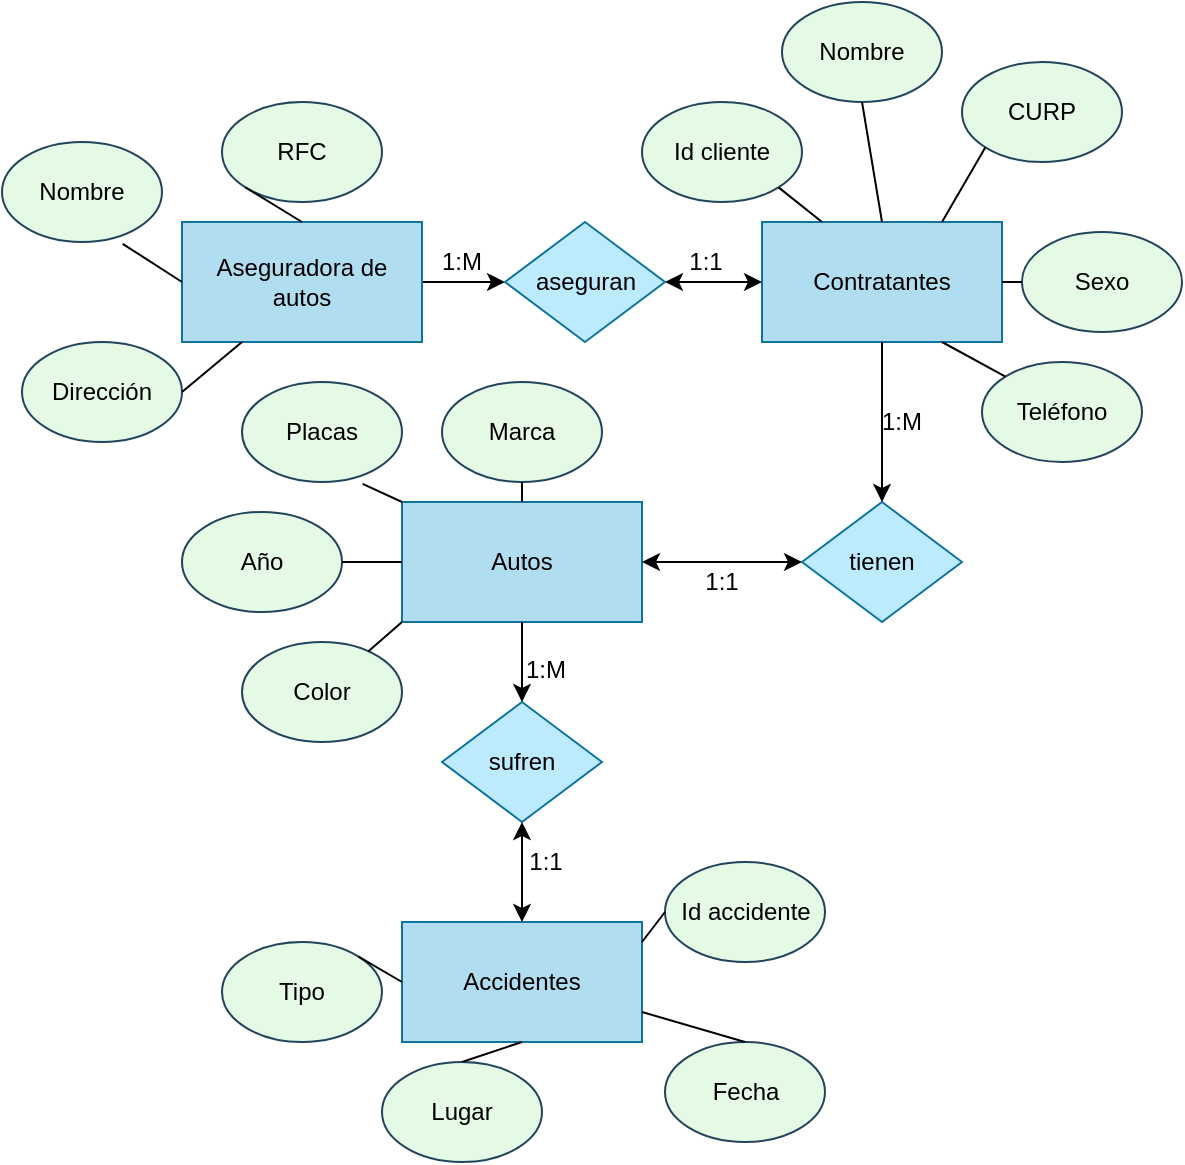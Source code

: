 <mxfile version="14.8.4" type="github">
  <diagram id="aG1ec5TokzoATQdfZ7hz" name="Page-1">
    <mxGraphModel dx="1209" dy="671" grid="1" gridSize="10" guides="1" tooltips="1" connect="1" arrows="1" fold="1" page="1" pageScale="1" pageWidth="583" pageHeight="827" math="0" shadow="0">
      <root>
        <mxCell id="0" />
        <mxCell id="1" parent="0" />
        <mxCell id="KDo_k73m9y_OoICIJDoo-9" value="" style="edgeStyle=orthogonalEdgeStyle;rounded=0;orthogonalLoop=1;jettySize=auto;html=1;" edge="1" parent="1" source="KDo_k73m9y_OoICIJDoo-1" target="KDo_k73m9y_OoICIJDoo-5">
          <mxGeometry relative="1" as="geometry" />
        </mxCell>
        <mxCell id="KDo_k73m9y_OoICIJDoo-1" value="Aseguradora de autos" style="rounded=0;whiteSpace=wrap;html=1;fillColor=#b1ddf0;strokeColor=#10739e;" vertex="1" parent="1">
          <mxGeometry x="90" y="190" width="120" height="60" as="geometry" />
        </mxCell>
        <mxCell id="KDo_k73m9y_OoICIJDoo-2" value="Contratantes" style="rounded=0;whiteSpace=wrap;html=1;fillColor=#b1ddf0;strokeColor=#10739e;" vertex="1" parent="1">
          <mxGeometry x="380" y="190" width="120" height="60" as="geometry" />
        </mxCell>
        <mxCell id="KDo_k73m9y_OoICIJDoo-3" value="Autos" style="rounded=0;whiteSpace=wrap;html=1;fillColor=#b1ddf0;strokeColor=#10739e;" vertex="1" parent="1">
          <mxGeometry x="200" y="330" width="120" height="60" as="geometry" />
        </mxCell>
        <mxCell id="KDo_k73m9y_OoICIJDoo-4" value="Accidentes" style="rounded=0;whiteSpace=wrap;html=1;fillColor=#b1ddf0;strokeColor=#10739e;" vertex="1" parent="1">
          <mxGeometry x="200" y="540" width="120" height="60" as="geometry" />
        </mxCell>
        <mxCell id="KDo_k73m9y_OoICIJDoo-5" value="aseguran" style="rhombus;whiteSpace=wrap;html=1;strokeColor=#10739e;fillColor=#BCEBFF;" vertex="1" parent="1">
          <mxGeometry x="251.5" y="190" width="80" height="60" as="geometry" />
        </mxCell>
        <mxCell id="KDo_k73m9y_OoICIJDoo-7" value="sufren" style="rhombus;whiteSpace=wrap;html=1;strokeColor=#10739e;fillColor=#BCEBFF;" vertex="1" parent="1">
          <mxGeometry x="220" y="430" width="80" height="60" as="geometry" />
        </mxCell>
        <mxCell id="KDo_k73m9y_OoICIJDoo-8" value="tienen" style="rhombus;whiteSpace=wrap;html=1;strokeColor=#10739e;fillColor=#BCEBFF;" vertex="1" parent="1">
          <mxGeometry x="400" y="330" width="80" height="60" as="geometry" />
        </mxCell>
        <mxCell id="KDo_k73m9y_OoICIJDoo-10" value="" style="endArrow=classic;startArrow=classic;html=1;entryX=0;entryY=0.5;entryDx=0;entryDy=0;exitX=1;exitY=0.5;exitDx=0;exitDy=0;" edge="1" parent="1" source="KDo_k73m9y_OoICIJDoo-5" target="KDo_k73m9y_OoICIJDoo-2">
          <mxGeometry width="50" height="50" relative="1" as="geometry">
            <mxPoint x="270" y="360" as="sourcePoint" />
            <mxPoint x="320" y="310" as="targetPoint" />
          </mxGeometry>
        </mxCell>
        <mxCell id="KDo_k73m9y_OoICIJDoo-11" value="" style="endArrow=classic;html=1;entryX=0.5;entryY=0;entryDx=0;entryDy=0;" edge="1" parent="1" source="KDo_k73m9y_OoICIJDoo-2" target="KDo_k73m9y_OoICIJDoo-8">
          <mxGeometry width="50" height="50" relative="1" as="geometry">
            <mxPoint x="270" y="360" as="sourcePoint" />
            <mxPoint x="440" y="300" as="targetPoint" />
          </mxGeometry>
        </mxCell>
        <mxCell id="KDo_k73m9y_OoICIJDoo-12" value="" style="endArrow=classic;startArrow=classic;html=1;entryX=0;entryY=0.5;entryDx=0;entryDy=0;exitX=1;exitY=0.5;exitDx=0;exitDy=0;" edge="1" parent="1" source="KDo_k73m9y_OoICIJDoo-3" target="KDo_k73m9y_OoICIJDoo-8">
          <mxGeometry width="50" height="50" relative="1" as="geometry">
            <mxPoint x="341.5" y="230" as="sourcePoint" />
            <mxPoint x="390" y="230" as="targetPoint" />
          </mxGeometry>
        </mxCell>
        <mxCell id="KDo_k73m9y_OoICIJDoo-13" value="" style="endArrow=classic;html=1;exitX=0.5;exitY=1;exitDx=0;exitDy=0;entryX=0.5;entryY=0;entryDx=0;entryDy=0;" edge="1" parent="1" source="KDo_k73m9y_OoICIJDoo-3" target="KDo_k73m9y_OoICIJDoo-7">
          <mxGeometry width="50" height="50" relative="1" as="geometry">
            <mxPoint x="270" y="360" as="sourcePoint" />
            <mxPoint x="272" y="430" as="targetPoint" />
          </mxGeometry>
        </mxCell>
        <mxCell id="KDo_k73m9y_OoICIJDoo-14" value="" style="endArrow=classic;startArrow=classic;html=1;exitX=0.5;exitY=1;exitDx=0;exitDy=0;" edge="1" parent="1" source="KDo_k73m9y_OoICIJDoo-7" target="KDo_k73m9y_OoICIJDoo-4">
          <mxGeometry width="50" height="50" relative="1" as="geometry">
            <mxPoint x="270" y="360" as="sourcePoint" />
            <mxPoint x="320" y="310" as="targetPoint" />
          </mxGeometry>
        </mxCell>
        <mxCell id="KDo_k73m9y_OoICIJDoo-16" value="1:M" style="text;html=1;strokeColor=none;fillColor=none;align=center;verticalAlign=middle;whiteSpace=wrap;rounded=0;" vertex="1" parent="1">
          <mxGeometry x="210" y="200" width="40" height="20" as="geometry" />
        </mxCell>
        <mxCell id="KDo_k73m9y_OoICIJDoo-17" value="1:M" style="text;html=1;strokeColor=none;fillColor=none;align=center;verticalAlign=middle;whiteSpace=wrap;rounded=0;" vertex="1" parent="1">
          <mxGeometry x="252" y="403.5" width="40" height="20" as="geometry" />
        </mxCell>
        <mxCell id="KDo_k73m9y_OoICIJDoo-18" value="1:M" style="text;html=1;strokeColor=none;fillColor=none;align=center;verticalAlign=middle;whiteSpace=wrap;rounded=0;" vertex="1" parent="1">
          <mxGeometry x="430" y="280" width="40" height="20" as="geometry" />
        </mxCell>
        <mxCell id="KDo_k73m9y_OoICIJDoo-19" value="1:1" style="text;html=1;strokeColor=none;fillColor=none;align=center;verticalAlign=middle;whiteSpace=wrap;rounded=0;" vertex="1" parent="1">
          <mxGeometry x="331.5" y="200" width="40" height="20" as="geometry" />
        </mxCell>
        <mxCell id="KDo_k73m9y_OoICIJDoo-21" value="1:1" style="text;html=1;strokeColor=none;fillColor=none;align=center;verticalAlign=middle;whiteSpace=wrap;rounded=0;" vertex="1" parent="1">
          <mxGeometry x="252" y="500" width="40" height="20" as="geometry" />
        </mxCell>
        <mxCell id="KDo_k73m9y_OoICIJDoo-22" value="1:1" style="text;html=1;strokeColor=none;fillColor=none;align=center;verticalAlign=middle;whiteSpace=wrap;rounded=0;" vertex="1" parent="1">
          <mxGeometry x="340" y="360" width="40" height="20" as="geometry" />
        </mxCell>
        <mxCell id="KDo_k73m9y_OoICIJDoo-23" value="Nombre" style="ellipse;whiteSpace=wrap;html=1;strokeColor=#23445d;fillColor=#E5FAE4;" vertex="1" parent="1">
          <mxGeometry y="150" width="80" height="50" as="geometry" />
        </mxCell>
        <mxCell id="KDo_k73m9y_OoICIJDoo-24" value="RFC" style="ellipse;whiteSpace=wrap;html=1;strokeColor=#23445d;fillColor=#E5FAE4;" vertex="1" parent="1">
          <mxGeometry x="110" y="130" width="80" height="50" as="geometry" />
        </mxCell>
        <mxCell id="KDo_k73m9y_OoICIJDoo-26" value="Dirección" style="ellipse;whiteSpace=wrap;html=1;strokeColor=#23445d;fillColor=#E5FAE4;" vertex="1" parent="1">
          <mxGeometry x="10" y="250" width="80" height="50" as="geometry" />
        </mxCell>
        <mxCell id="KDo_k73m9y_OoICIJDoo-27" value="" style="endArrow=none;html=1;entryX=0.25;entryY=1;entryDx=0;entryDy=0;exitX=1;exitY=0.5;exitDx=0;exitDy=0;" edge="1" parent="1" source="KDo_k73m9y_OoICIJDoo-26" target="KDo_k73m9y_OoICIJDoo-1">
          <mxGeometry width="50" height="50" relative="1" as="geometry">
            <mxPoint x="270" y="360" as="sourcePoint" />
            <mxPoint x="320" y="310" as="targetPoint" />
          </mxGeometry>
        </mxCell>
        <mxCell id="KDo_k73m9y_OoICIJDoo-28" value="" style="endArrow=none;html=1;entryX=0.754;entryY=1.018;entryDx=0;entryDy=0;entryPerimeter=0;exitX=0;exitY=0.5;exitDx=0;exitDy=0;" edge="1" parent="1" source="KDo_k73m9y_OoICIJDoo-1" target="KDo_k73m9y_OoICIJDoo-23">
          <mxGeometry width="50" height="50" relative="1" as="geometry">
            <mxPoint x="270" y="360" as="sourcePoint" />
            <mxPoint x="320" y="310" as="targetPoint" />
          </mxGeometry>
        </mxCell>
        <mxCell id="KDo_k73m9y_OoICIJDoo-29" value="" style="endArrow=none;html=1;entryX=0;entryY=1;entryDx=0;entryDy=0;exitX=0.5;exitY=0;exitDx=0;exitDy=0;" edge="1" parent="1" source="KDo_k73m9y_OoICIJDoo-1" target="KDo_k73m9y_OoICIJDoo-24">
          <mxGeometry width="50" height="50" relative="1" as="geometry">
            <mxPoint x="270" y="360" as="sourcePoint" />
            <mxPoint x="320" y="310" as="targetPoint" />
          </mxGeometry>
        </mxCell>
        <mxCell id="KDo_k73m9y_OoICIJDoo-30" value="Id cliente" style="ellipse;whiteSpace=wrap;html=1;strokeColor=#23445d;fillColor=#E5FAE4;" vertex="1" parent="1">
          <mxGeometry x="320" y="130" width="80" height="50" as="geometry" />
        </mxCell>
        <mxCell id="KDo_k73m9y_OoICIJDoo-31" value="Nombre" style="ellipse;whiteSpace=wrap;html=1;strokeColor=#23445d;fillColor=#E5FAE4;" vertex="1" parent="1">
          <mxGeometry x="390" y="80" width="80" height="50" as="geometry" />
        </mxCell>
        <mxCell id="KDo_k73m9y_OoICIJDoo-32" value="CURP" style="ellipse;whiteSpace=wrap;html=1;strokeColor=#23445d;fillColor=#E5FAE4;" vertex="1" parent="1">
          <mxGeometry x="480" y="110" width="80" height="50" as="geometry" />
        </mxCell>
        <mxCell id="KDo_k73m9y_OoICIJDoo-33" value="Teléfono" style="ellipse;whiteSpace=wrap;html=1;strokeColor=#23445d;fillColor=#E5FAE4;" vertex="1" parent="1">
          <mxGeometry x="490" y="260" width="80" height="50" as="geometry" />
        </mxCell>
        <mxCell id="KDo_k73m9y_OoICIJDoo-34" value="Sexo" style="ellipse;whiteSpace=wrap;html=1;strokeColor=#23445d;fillColor=#E5FAE4;" vertex="1" parent="1">
          <mxGeometry x="510" y="195" width="80" height="50" as="geometry" />
        </mxCell>
        <mxCell id="KDo_k73m9y_OoICIJDoo-35" value="Placas" style="ellipse;whiteSpace=wrap;html=1;strokeColor=#23445d;fillColor=#E5FAE4;" vertex="1" parent="1">
          <mxGeometry x="120" y="270" width="80" height="50" as="geometry" />
        </mxCell>
        <mxCell id="KDo_k73m9y_OoICIJDoo-36" value="Marca" style="ellipse;whiteSpace=wrap;html=1;strokeColor=#23445d;fillColor=#E5FAE4;" vertex="1" parent="1">
          <mxGeometry x="220" y="270" width="80" height="50" as="geometry" />
        </mxCell>
        <mxCell id="KDo_k73m9y_OoICIJDoo-37" value="Año" style="ellipse;whiteSpace=wrap;html=1;strokeColor=#23445d;fillColor=#E5FAE4;" vertex="1" parent="1">
          <mxGeometry x="90" y="335" width="80" height="50" as="geometry" />
        </mxCell>
        <mxCell id="KDo_k73m9y_OoICIJDoo-38" value="Color" style="ellipse;whiteSpace=wrap;html=1;strokeColor=#23445d;fillColor=#E5FAE4;" vertex="1" parent="1">
          <mxGeometry x="120" y="400" width="80" height="50" as="geometry" />
        </mxCell>
        <mxCell id="KDo_k73m9y_OoICIJDoo-39" value="Id accidente" style="ellipse;whiteSpace=wrap;html=1;strokeColor=#23445d;fillColor=#E5FAE4;" vertex="1" parent="1">
          <mxGeometry x="331.5" y="510" width="80" height="50" as="geometry" />
        </mxCell>
        <mxCell id="KDo_k73m9y_OoICIJDoo-40" value="Fecha" style="ellipse;whiteSpace=wrap;html=1;strokeColor=#23445d;fillColor=#E5FAE4;" vertex="1" parent="1">
          <mxGeometry x="331.5" y="600" width="80" height="50" as="geometry" />
        </mxCell>
        <mxCell id="KDo_k73m9y_OoICIJDoo-41" value="Lugar" style="ellipse;whiteSpace=wrap;html=1;strokeColor=#23445d;fillColor=#E5FAE4;" vertex="1" parent="1">
          <mxGeometry x="190" y="610" width="80" height="50" as="geometry" />
        </mxCell>
        <mxCell id="KDo_k73m9y_OoICIJDoo-42" value="Tipo" style="ellipse;whiteSpace=wrap;html=1;strokeColor=#23445d;fillColor=#E5FAE4;" vertex="1" parent="1">
          <mxGeometry x="110" y="550" width="80" height="50" as="geometry" />
        </mxCell>
        <mxCell id="KDo_k73m9y_OoICIJDoo-43" value="" style="endArrow=none;html=1;entryX=0.754;entryY=1.018;entryDx=0;entryDy=0;entryPerimeter=0;exitX=0;exitY=0;exitDx=0;exitDy=0;" edge="1" parent="1" source="KDo_k73m9y_OoICIJDoo-3" target="KDo_k73m9y_OoICIJDoo-35">
          <mxGeometry width="50" height="50" relative="1" as="geometry">
            <mxPoint x="270" y="360" as="sourcePoint" />
            <mxPoint x="320" y="310" as="targetPoint" />
          </mxGeometry>
        </mxCell>
        <mxCell id="KDo_k73m9y_OoICIJDoo-44" value="" style="endArrow=none;html=1;entryX=1;entryY=0.5;entryDx=0;entryDy=0;exitX=0;exitY=0.5;exitDx=0;exitDy=0;" edge="1" parent="1" source="KDo_k73m9y_OoICIJDoo-3" target="KDo_k73m9y_OoICIJDoo-37">
          <mxGeometry width="50" height="50" relative="1" as="geometry">
            <mxPoint x="340" y="450" as="sourcePoint" />
            <mxPoint x="396.5" y="403.5" as="targetPoint" />
          </mxGeometry>
        </mxCell>
        <mxCell id="KDo_k73m9y_OoICIJDoo-45" value="" style="endArrow=none;html=1;entryX=0.5;entryY=0;entryDx=0;entryDy=0;exitX=0.5;exitY=1;exitDx=0;exitDy=0;" edge="1" parent="1" source="KDo_k73m9y_OoICIJDoo-36" target="KDo_k73m9y_OoICIJDoo-3">
          <mxGeometry width="50" height="50" relative="1" as="geometry">
            <mxPoint x="270" y="360" as="sourcePoint" />
            <mxPoint x="320" y="310" as="targetPoint" />
          </mxGeometry>
        </mxCell>
        <mxCell id="KDo_k73m9y_OoICIJDoo-46" value="" style="endArrow=none;html=1;entryX=0;entryY=0;entryDx=0;entryDy=0;exitX=0.75;exitY=1;exitDx=0;exitDy=0;" edge="1" parent="1" source="KDo_k73m9y_OoICIJDoo-2" target="KDo_k73m9y_OoICIJDoo-33">
          <mxGeometry width="50" height="50" relative="1" as="geometry">
            <mxPoint x="270" y="360" as="sourcePoint" />
            <mxPoint x="320" y="310" as="targetPoint" />
          </mxGeometry>
        </mxCell>
        <mxCell id="KDo_k73m9y_OoICIJDoo-47" value="" style="endArrow=none;html=1;entryX=1;entryY=0.5;entryDx=0;entryDy=0;exitX=0;exitY=0.5;exitDx=0;exitDy=0;" edge="1" parent="1" source="KDo_k73m9y_OoICIJDoo-34" target="KDo_k73m9y_OoICIJDoo-2">
          <mxGeometry width="50" height="50" relative="1" as="geometry">
            <mxPoint x="270" y="360" as="sourcePoint" />
            <mxPoint x="320" y="310" as="targetPoint" />
          </mxGeometry>
        </mxCell>
        <mxCell id="KDo_k73m9y_OoICIJDoo-48" value="" style="endArrow=none;html=1;entryX=0.75;entryY=0;entryDx=0;entryDy=0;exitX=0;exitY=1;exitDx=0;exitDy=0;" edge="1" parent="1" source="KDo_k73m9y_OoICIJDoo-32" target="KDo_k73m9y_OoICIJDoo-2">
          <mxGeometry width="50" height="50" relative="1" as="geometry">
            <mxPoint x="270" y="360" as="sourcePoint" />
            <mxPoint x="320" y="310" as="targetPoint" />
          </mxGeometry>
        </mxCell>
        <mxCell id="KDo_k73m9y_OoICIJDoo-49" value="" style="endArrow=none;html=1;entryX=0.5;entryY=0;entryDx=0;entryDy=0;exitX=0.5;exitY=1;exitDx=0;exitDy=0;" edge="1" parent="1" source="KDo_k73m9y_OoICIJDoo-31" target="KDo_k73m9y_OoICIJDoo-2">
          <mxGeometry width="50" height="50" relative="1" as="geometry">
            <mxPoint x="270" y="360" as="sourcePoint" />
            <mxPoint x="320" y="310" as="targetPoint" />
          </mxGeometry>
        </mxCell>
        <mxCell id="KDo_k73m9y_OoICIJDoo-50" value="" style="endArrow=none;html=1;entryX=0.25;entryY=0;entryDx=0;entryDy=0;exitX=1;exitY=1;exitDx=0;exitDy=0;" edge="1" parent="1" source="KDo_k73m9y_OoICIJDoo-30" target="KDo_k73m9y_OoICIJDoo-2">
          <mxGeometry width="50" height="50" relative="1" as="geometry">
            <mxPoint x="270" y="360" as="sourcePoint" />
            <mxPoint x="320" y="310" as="targetPoint" />
          </mxGeometry>
        </mxCell>
        <mxCell id="KDo_k73m9y_OoICIJDoo-52" value="" style="endArrow=none;html=1;exitX=0;exitY=0.5;exitDx=0;exitDy=0;" edge="1" parent="1" source="KDo_k73m9y_OoICIJDoo-39">
          <mxGeometry width="50" height="50" relative="1" as="geometry">
            <mxPoint x="270" y="360" as="sourcePoint" />
            <mxPoint x="320" y="550" as="targetPoint" />
          </mxGeometry>
        </mxCell>
        <mxCell id="KDo_k73m9y_OoICIJDoo-53" value="" style="endArrow=none;html=1;entryX=1;entryY=0.75;entryDx=0;entryDy=0;exitX=0.5;exitY=0;exitDx=0;exitDy=0;" edge="1" parent="1" source="KDo_k73m9y_OoICIJDoo-40" target="KDo_k73m9y_OoICIJDoo-4">
          <mxGeometry width="50" height="50" relative="1" as="geometry">
            <mxPoint x="270" y="360" as="sourcePoint" />
            <mxPoint x="320" y="310" as="targetPoint" />
          </mxGeometry>
        </mxCell>
        <mxCell id="KDo_k73m9y_OoICIJDoo-54" value="" style="endArrow=none;html=1;entryX=0.5;entryY=0;entryDx=0;entryDy=0;exitX=0.5;exitY=1;exitDx=0;exitDy=0;" edge="1" parent="1" source="KDo_k73m9y_OoICIJDoo-4" target="KDo_k73m9y_OoICIJDoo-41">
          <mxGeometry width="50" height="50" relative="1" as="geometry">
            <mxPoint x="270" y="360" as="sourcePoint" />
            <mxPoint x="320" y="310" as="targetPoint" />
          </mxGeometry>
        </mxCell>
        <mxCell id="KDo_k73m9y_OoICIJDoo-55" value="" style="endArrow=none;html=1;entryX=1;entryY=0;entryDx=0;entryDy=0;exitX=0;exitY=0.5;exitDx=0;exitDy=0;" edge="1" parent="1" source="KDo_k73m9y_OoICIJDoo-4" target="KDo_k73m9y_OoICIJDoo-42">
          <mxGeometry width="50" height="50" relative="1" as="geometry">
            <mxPoint x="270" y="360" as="sourcePoint" />
            <mxPoint x="320" y="310" as="targetPoint" />
          </mxGeometry>
        </mxCell>
        <mxCell id="KDo_k73m9y_OoICIJDoo-56" value="" style="endArrow=none;html=1;exitX=0;exitY=1;exitDx=0;exitDy=0;" edge="1" parent="1" source="KDo_k73m9y_OoICIJDoo-3" target="KDo_k73m9y_OoICIJDoo-38">
          <mxGeometry width="50" height="50" relative="1" as="geometry">
            <mxPoint x="270" y="360" as="sourcePoint" />
            <mxPoint x="320" y="310" as="targetPoint" />
          </mxGeometry>
        </mxCell>
      </root>
    </mxGraphModel>
  </diagram>
</mxfile>
